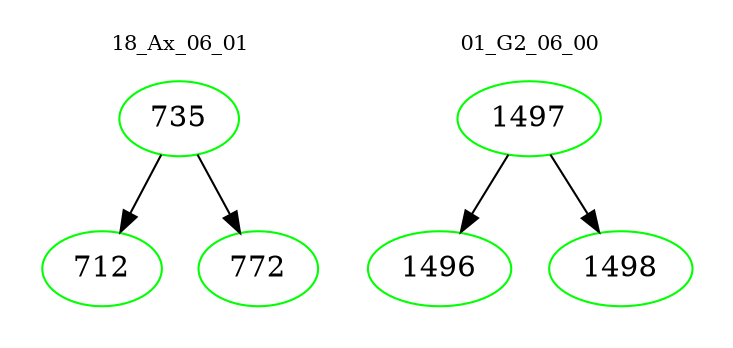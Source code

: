 digraph{
subgraph cluster_0 {
color = white
label = "18_Ax_06_01";
fontsize=10;
T0_735 [label="735", color="green"]
T0_735 -> T0_712 [color="black"]
T0_712 [label="712", color="green"]
T0_735 -> T0_772 [color="black"]
T0_772 [label="772", color="green"]
}
subgraph cluster_1 {
color = white
label = "01_G2_06_00";
fontsize=10;
T1_1497 [label="1497", color="green"]
T1_1497 -> T1_1496 [color="black"]
T1_1496 [label="1496", color="green"]
T1_1497 -> T1_1498 [color="black"]
T1_1498 [label="1498", color="green"]
}
}
